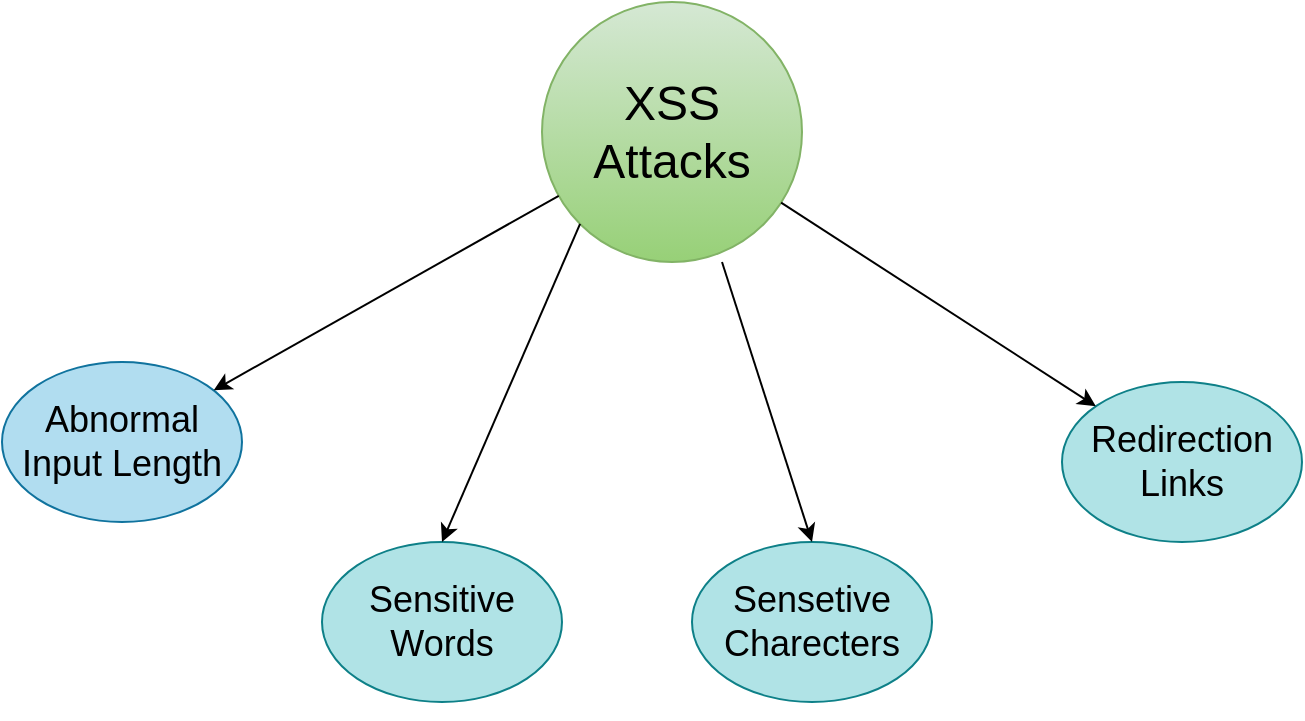 <mxfile version="24.6.3" type="github">
  <diagram name="Page-1" id="j_XVo2HbSWCVngbkCBSb">
    <mxGraphModel dx="1235" dy="664" grid="1" gridSize="10" guides="1" tooltips="1" connect="1" arrows="1" fold="1" page="1" pageScale="1" pageWidth="850" pageHeight="1100" math="0" shadow="0">
      <root>
        <mxCell id="0" />
        <mxCell id="1" parent="0" />
        <mxCell id="wNBzrGzbP3YJpBPleans-1" value="&lt;font style=&quot;font-size: 18px;&quot;&gt;Abnormal Input Length&lt;/font&gt;" style="ellipse;whiteSpace=wrap;html=1;fillColor=#b1ddf0;strokeColor=#10739e;" vertex="1" parent="1">
          <mxGeometry x="80" y="250" width="120" height="80" as="geometry" />
        </mxCell>
        <mxCell id="wNBzrGzbP3YJpBPleans-2" value="&lt;font style=&quot;font-size: 18px;&quot;&gt;Sensitive Words&lt;/font&gt;" style="ellipse;whiteSpace=wrap;html=1;fillColor=#b0e3e6;strokeColor=#0e8088;" vertex="1" parent="1">
          <mxGeometry x="240" y="340" width="120" height="80" as="geometry" />
        </mxCell>
        <mxCell id="wNBzrGzbP3YJpBPleans-3" value="&lt;font style=&quot;font-size: 18px;&quot;&gt;Sensetive Charecters&lt;/font&gt;" style="ellipse;whiteSpace=wrap;html=1;fillColor=#b0e3e6;strokeColor=#0e8088;" vertex="1" parent="1">
          <mxGeometry x="425" y="340" width="120" height="80" as="geometry" />
        </mxCell>
        <mxCell id="wNBzrGzbP3YJpBPleans-4" value="&lt;font style=&quot;font-size: 18px;&quot;&gt;Redirection Links&lt;/font&gt;" style="ellipse;whiteSpace=wrap;html=1;fillColor=#b0e3e6;strokeColor=#0e8088;" vertex="1" parent="1">
          <mxGeometry x="610" y="260" width="120" height="80" as="geometry" />
        </mxCell>
        <mxCell id="wNBzrGzbP3YJpBPleans-6" value="&lt;font style=&quot;font-size: 24px;&quot;&gt;XSS Attacks&lt;/font&gt;" style="ellipse;whiteSpace=wrap;html=1;aspect=fixed;fillColor=#d5e8d4;strokeColor=#82b366;gradientColor=#97d077;" vertex="1" parent="1">
          <mxGeometry x="350" y="70" width="130" height="130" as="geometry" />
        </mxCell>
        <mxCell id="wNBzrGzbP3YJpBPleans-12" value="" style="endArrow=classic;html=1;rounded=0;" edge="1" parent="1" source="wNBzrGzbP3YJpBPleans-6" target="wNBzrGzbP3YJpBPleans-4">
          <mxGeometry width="50" height="50" relative="1" as="geometry">
            <mxPoint x="370" y="240" as="sourcePoint" />
            <mxPoint x="480" y="250" as="targetPoint" />
          </mxGeometry>
        </mxCell>
        <mxCell id="wNBzrGzbP3YJpBPleans-13" value="" style="endArrow=classic;html=1;rounded=0;exitX=0.5;exitY=1;exitDx=0;exitDy=0;entryX=0.5;entryY=0;entryDx=0;entryDy=0;" edge="1" parent="1" target="wNBzrGzbP3YJpBPleans-3">
          <mxGeometry width="50" height="50" relative="1" as="geometry">
            <mxPoint x="440" y="200" as="sourcePoint" />
            <mxPoint x="470" y="340" as="targetPoint" />
          </mxGeometry>
        </mxCell>
        <mxCell id="wNBzrGzbP3YJpBPleans-14" value="" style="endArrow=classic;html=1;rounded=0;entryX=0.5;entryY=0;entryDx=0;entryDy=0;exitX=0;exitY=1;exitDx=0;exitDy=0;" edge="1" parent="1" source="wNBzrGzbP3YJpBPleans-6" target="wNBzrGzbP3YJpBPleans-2">
          <mxGeometry width="50" height="50" relative="1" as="geometry">
            <mxPoint x="371" y="190" as="sourcePoint" />
            <mxPoint x="309.998" y="349.812" as="targetPoint" />
          </mxGeometry>
        </mxCell>
        <mxCell id="wNBzrGzbP3YJpBPleans-15" value="" style="endArrow=classic;html=1;rounded=0;" edge="1" parent="1" source="wNBzrGzbP3YJpBPleans-6" target="wNBzrGzbP3YJpBPleans-1">
          <mxGeometry width="50" height="50" relative="1" as="geometry">
            <mxPoint x="430" y="300" as="sourcePoint" />
            <mxPoint x="290" y="220" as="targetPoint" />
          </mxGeometry>
        </mxCell>
        <mxCell id="wNBzrGzbP3YJpBPleans-17" style="edgeStyle=orthogonalEdgeStyle;rounded=0;orthogonalLoop=1;jettySize=auto;html=1;exitX=0.5;exitY=1;exitDx=0;exitDy=0;" edge="1" parent="1" source="wNBzrGzbP3YJpBPleans-3" target="wNBzrGzbP3YJpBPleans-3">
          <mxGeometry relative="1" as="geometry" />
        </mxCell>
      </root>
    </mxGraphModel>
  </diagram>
</mxfile>
